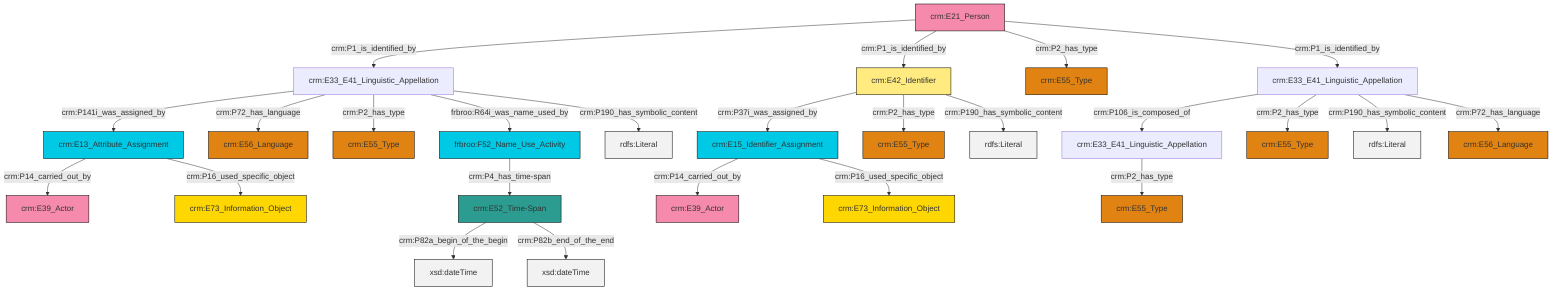 graph TD
classDef Literal fill:#f2f2f2,stroke:#000000;
classDef CRM_Entity fill:#FFFFFF,stroke:#000000;
classDef Temporal_Entity fill:#00C9E6, stroke:#000000;
classDef Type fill:#E18312, stroke:#000000;
classDef Time-Span fill:#2C9C91, stroke:#000000;
classDef Appellation fill:#FFEB7F, stroke:#000000;
classDef Place fill:#008836, stroke:#000000;
classDef Persistent_Item fill:#B266B2, stroke:#000000;
classDef Conceptual_Object fill:#FFD700, stroke:#000000;
classDef Physical_Thing fill:#D2B48C, stroke:#000000;
classDef Actor fill:#f58aad, stroke:#000000;
classDef PC_Classes fill:#4ce600, stroke:#000000;
classDef Multi fill:#cccccc,stroke:#000000;

0["crm:E33_E41_Linguistic_Appellation"]:::Default -->|crm:P141i_was_assigned_by| 1["crm:E13_Attribute_Assignment"]:::Temporal_Entity
2["crm:E21_Person"]:::Actor -->|crm:P1_is_identified_by| 0["crm:E33_E41_Linguistic_Appellation"]:::Default
3["crm:E33_E41_Linguistic_Appellation"]:::Default -->|crm:P106_is_composed_of| 4["crm:E33_E41_Linguistic_Appellation"]:::Default
5["crm:E52_Time-Span"]:::Time-Span -->|crm:P82a_begin_of_the_begin| 6[xsd:dateTime]:::Literal
3["crm:E33_E41_Linguistic_Appellation"]:::Default -->|crm:P2_has_type| 7["crm:E55_Type"]:::Type
0["crm:E33_E41_Linguistic_Appellation"]:::Default -->|crm:P72_has_language| 10["crm:E56_Language"]:::Type
17["crm:E15_Identifier_Assignment"]:::Temporal_Entity -->|crm:P14_carried_out_by| 21["crm:E39_Actor"]:::Actor
0["crm:E33_E41_Linguistic_Appellation"]:::Default -->|crm:P2_has_type| 23["crm:E55_Type"]:::Type
2["crm:E21_Person"]:::Actor -->|crm:P1_is_identified_by| 19["crm:E42_Identifier"]:::Appellation
3["crm:E33_E41_Linguistic_Appellation"]:::Default -->|crm:P190_has_symbolic_content| 30[rdfs:Literal]:::Literal
17["crm:E15_Identifier_Assignment"]:::Temporal_Entity -->|crm:P16_used_specific_object| 8["crm:E73_Information_Object"]:::Conceptual_Object
2["crm:E21_Person"]:::Actor -->|crm:P2_has_type| 27["crm:E55_Type"]:::Type
0["crm:E33_E41_Linguistic_Appellation"]:::Default -->|frbroo:R64i_was_name_used_by| 31["frbroo:F52_Name_Use_Activity"]:::Temporal_Entity
5["crm:E52_Time-Span"]:::Time-Span -->|crm:P82b_end_of_the_end| 32[xsd:dateTime]:::Literal
1["crm:E13_Attribute_Assignment"]:::Temporal_Entity -->|crm:P14_carried_out_by| 15["crm:E39_Actor"]:::Actor
1["crm:E13_Attribute_Assignment"]:::Temporal_Entity -->|crm:P16_used_specific_object| 33["crm:E73_Information_Object"]:::Conceptual_Object
4["crm:E33_E41_Linguistic_Appellation"]:::Default -->|crm:P2_has_type| 13["crm:E55_Type"]:::Type
2["crm:E21_Person"]:::Actor -->|crm:P1_is_identified_by| 3["crm:E33_E41_Linguistic_Appellation"]:::Default
31["frbroo:F52_Name_Use_Activity"]:::Temporal_Entity -->|crm:P4_has_time-span| 5["crm:E52_Time-Span"]:::Time-Span
19["crm:E42_Identifier"]:::Appellation -->|crm:P37i_was_assigned_by| 17["crm:E15_Identifier_Assignment"]:::Temporal_Entity
19["crm:E42_Identifier"]:::Appellation -->|crm:P2_has_type| 38["crm:E55_Type"]:::Type
3["crm:E33_E41_Linguistic_Appellation"]:::Default -->|crm:P72_has_language| 11["crm:E56_Language"]:::Type
19["crm:E42_Identifier"]:::Appellation -->|crm:P190_has_symbolic_content| 45[rdfs:Literal]:::Literal
0["crm:E33_E41_Linguistic_Appellation"]:::Default -->|crm:P190_has_symbolic_content| 46[rdfs:Literal]:::Literal